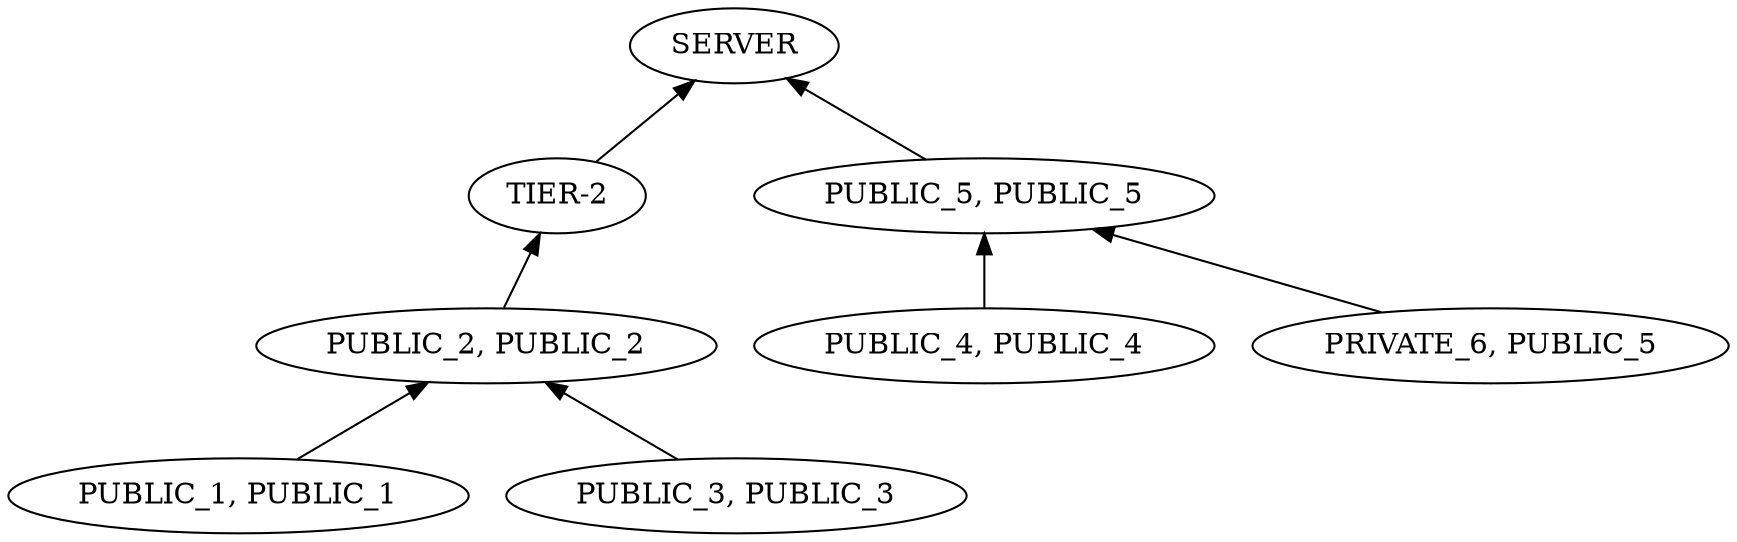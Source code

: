 digraph {
    rankdir=BT
    "PUBLIC_1, PUBLIC_1" -> "PUBLIC_2, PUBLIC_2"
    "PUBLIC_3, PUBLIC_3" -> "PUBLIC_2, PUBLIC_2"
    "PUBLIC_2, PUBLIC_2" -> "TIER-2"
    "TIER-2" -> "SERVER"
    "PUBLIC_4, PUBLIC_4" -> "PUBLIC_5, PUBLIC_5"
    "PRIVATE_6, PUBLIC_5" -> "PUBLIC_5, PUBLIC_5"
    "PUBLIC_5, PUBLIC_5" -> "SERVER"
}
